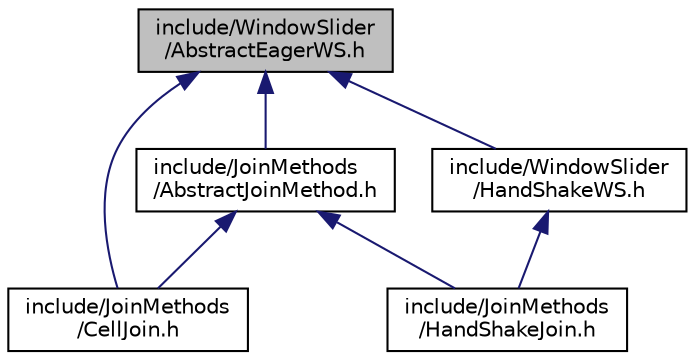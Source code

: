 digraph "include/WindowSlider/AbstractEagerWS.h"
{
 // LATEX_PDF_SIZE
  edge [fontname="Helvetica",fontsize="10",labelfontname="Helvetica",labelfontsize="10"];
  node [fontname="Helvetica",fontsize="10",shape=record];
  Node1 [label="include/WindowSlider\l/AbstractEagerWS.h",height=0.2,width=0.4,color="black", fillcolor="grey75", style="filled", fontcolor="black",tooltip=" "];
  Node1 -> Node2 [dir="back",color="midnightblue",fontsize="10",style="solid",fontname="Helvetica"];
  Node2 [label="include/JoinMethods\l/AbstractJoinMethod.h",height=0.2,width=0.4,color="black", fillcolor="white", style="filled",URL="$AbstractJoinMethod_8h_source.html",tooltip=" "];
  Node2 -> Node3 [dir="back",color="midnightblue",fontsize="10",style="solid",fontname="Helvetica"];
  Node3 [label="include/JoinMethods\l/CellJoin.h",height=0.2,width=0.4,color="black", fillcolor="white", style="filled",URL="$CellJoin_8h_source.html",tooltip=" "];
  Node2 -> Node4 [dir="back",color="midnightblue",fontsize="10",style="solid",fontname="Helvetica"];
  Node4 [label="include/JoinMethods\l/HandShakeJoin.h",height=0.2,width=0.4,color="black", fillcolor="white", style="filled",URL="$HandShakeJoin_8h_source.html",tooltip=" "];
  Node1 -> Node3 [dir="back",color="midnightblue",fontsize="10",style="solid",fontname="Helvetica"];
  Node1 -> Node5 [dir="back",color="midnightblue",fontsize="10",style="solid",fontname="Helvetica"];
  Node5 [label="include/WindowSlider\l/HandShakeWS.h",height=0.2,width=0.4,color="black", fillcolor="white", style="filled",URL="$HandShakeWS_8h_source.html",tooltip=" "];
  Node5 -> Node4 [dir="back",color="midnightblue",fontsize="10",style="solid",fontname="Helvetica"];
}
